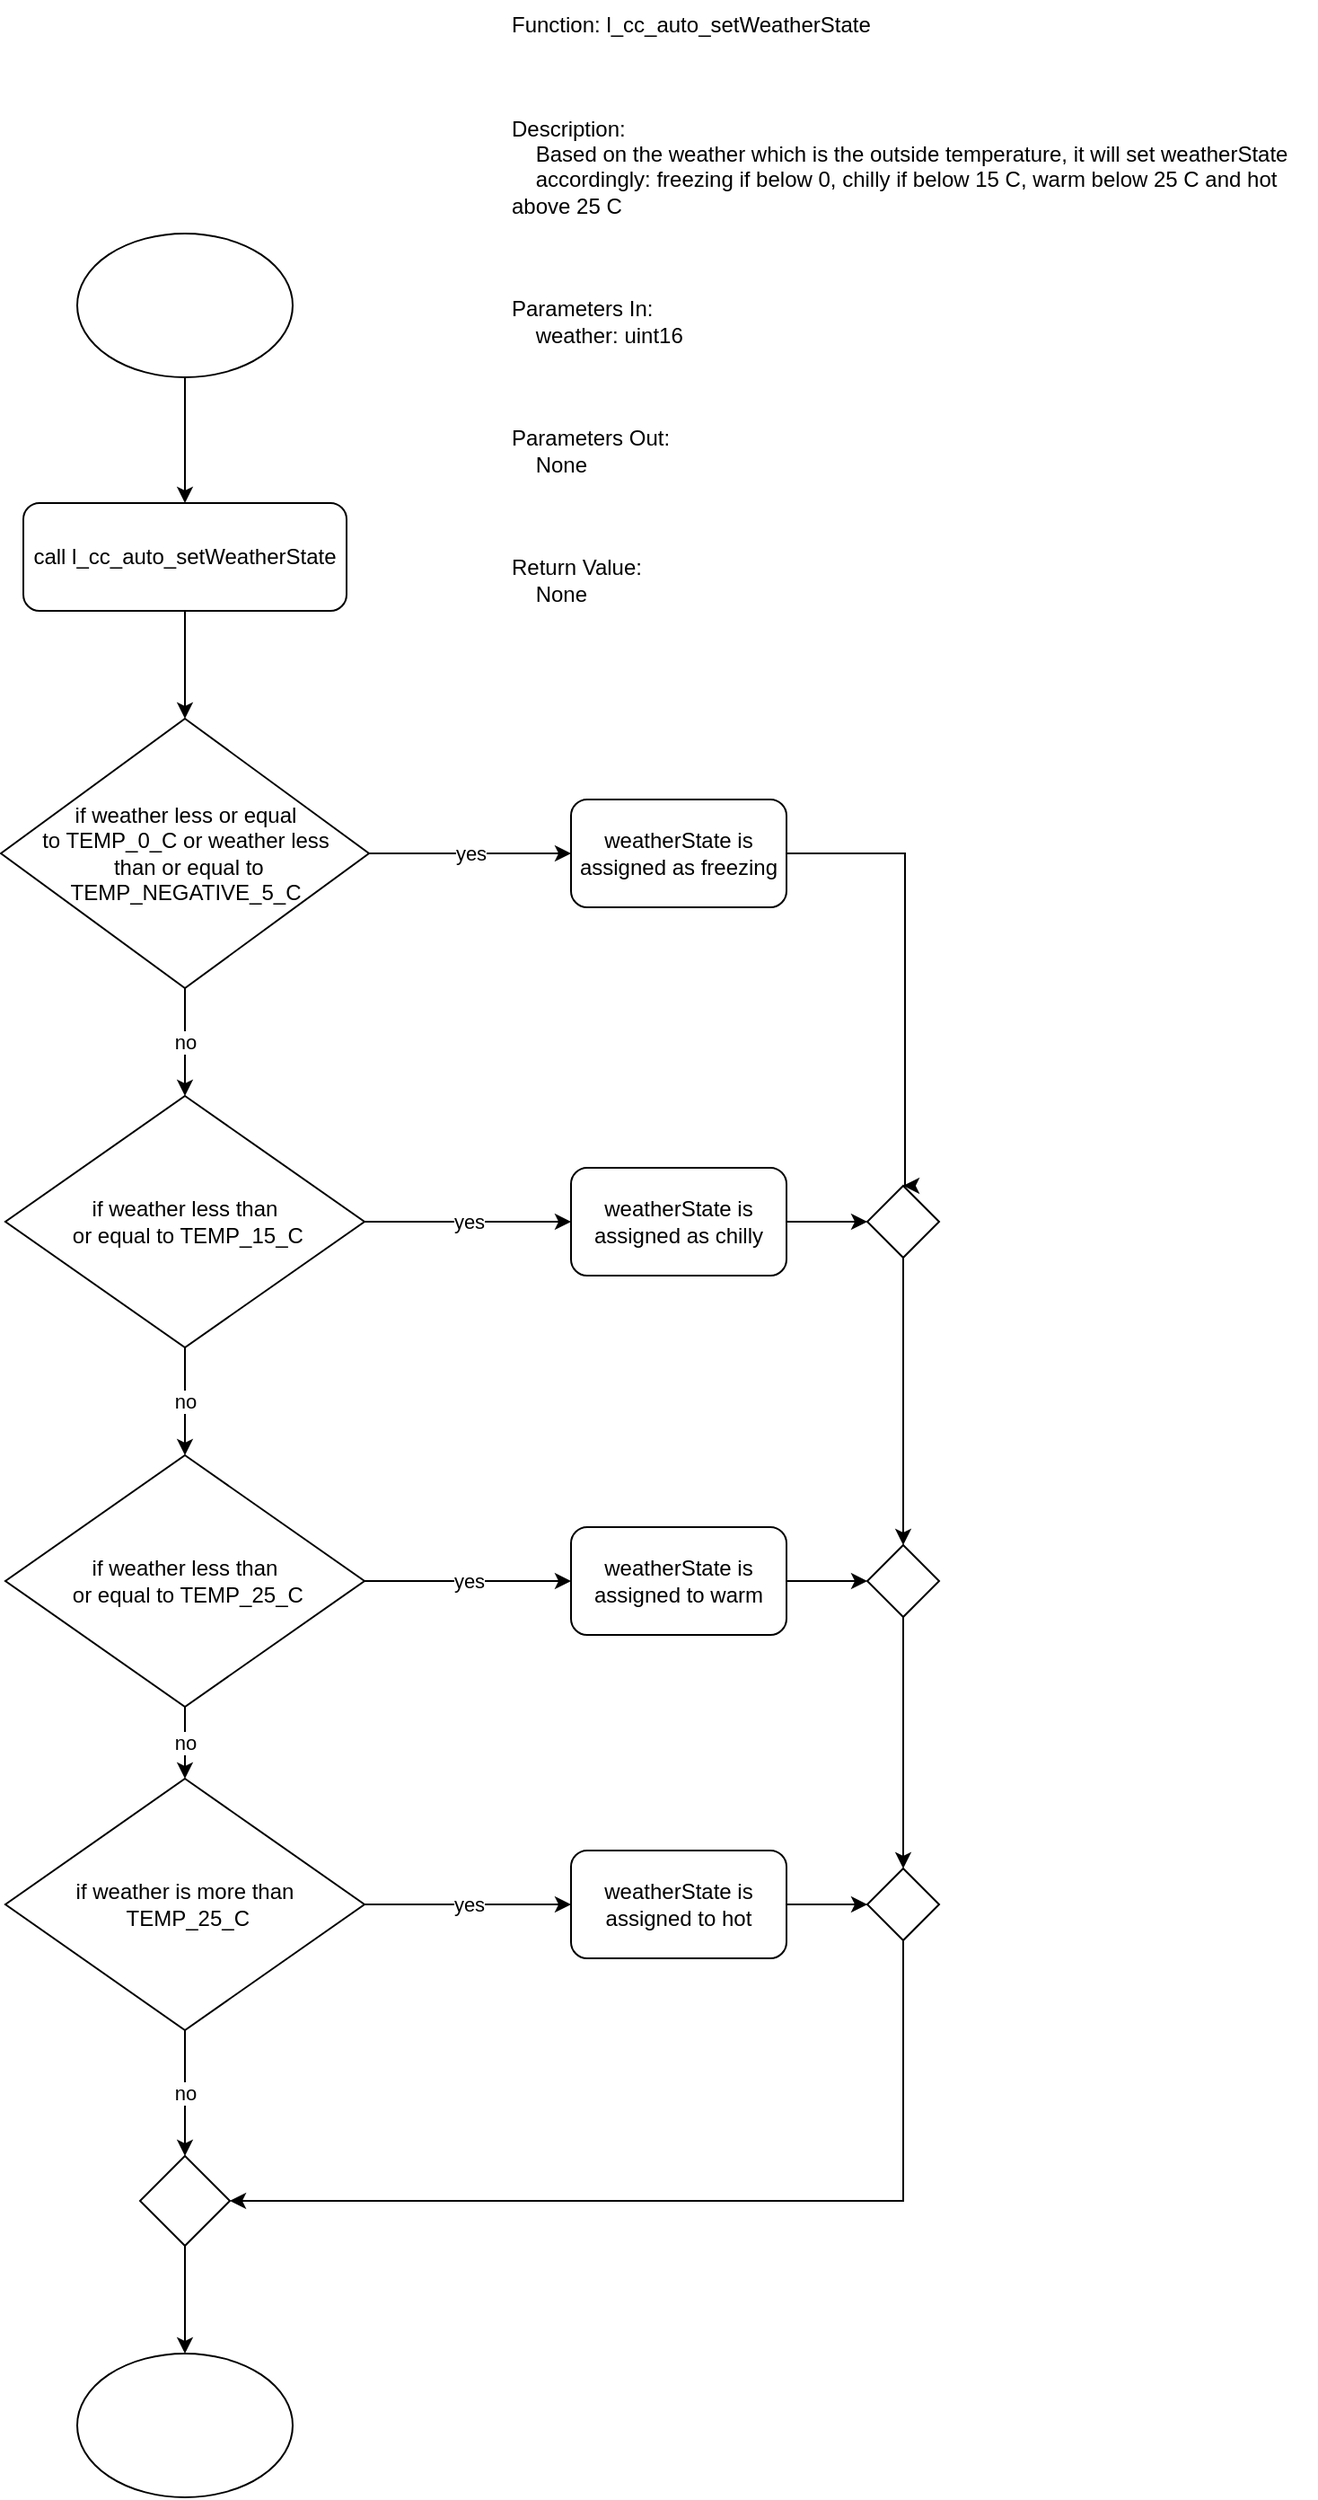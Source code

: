 <mxfile version="21.6.6" type="device">
  <diagram name="Page-1" id="KjDWf3tLVZ6ZIdkiQO_k">
    <mxGraphModel dx="1376" dy="768" grid="1" gridSize="10" guides="1" tooltips="1" connect="1" arrows="1" fold="1" page="1" pageScale="1" pageWidth="850" pageHeight="1100" background="#ffffff" math="0" shadow="0">
      <root>
        <mxCell id="0" />
        <mxCell id="1" parent="0" />
        <mxCell id="3ZPkQFTFad1fxASzTKeH-1" value="Function: l_cc_auto_setWeatherState&#xa;&#xa;&#xa;&#xa;Description:&#xa;    Based on the weather which is the outside temperature, it will set weatherState&#xa;    accordingly: freezing if below 0, chilly if below 15 C, warm below 25 C and hot above 25 C&#xa;&#xa;&#xa;&#xa;Parameters In:&#xa;    weather: uint16&#xa;&#xa;&#xa;&#xa;Parameters Out:&#xa;    None&#xa;&#xa;&#xa;&#xa;Return Value:&#xa;    None" style="text;whiteSpace=wrap;" vertex="1" parent="1">
          <mxGeometry x="390" y="20" width="450" height="380" as="geometry" />
        </mxCell>
        <mxCell id="3ZPkQFTFad1fxASzTKeH-3" style="edgeStyle=orthogonalEdgeStyle;rounded=0;orthogonalLoop=1;jettySize=auto;html=1;" edge="1" parent="1" source="3ZPkQFTFad1fxASzTKeH-2" target="3ZPkQFTFad1fxASzTKeH-4">
          <mxGeometry relative="1" as="geometry">
            <mxPoint x="210" y="300" as="targetPoint" />
          </mxGeometry>
        </mxCell>
        <mxCell id="3ZPkQFTFad1fxASzTKeH-2" value="" style="ellipse;whiteSpace=wrap;html=1;" vertex="1" parent="1">
          <mxGeometry x="150" y="150" width="120" height="80" as="geometry" />
        </mxCell>
        <mxCell id="3ZPkQFTFad1fxASzTKeH-5" style="edgeStyle=orthogonalEdgeStyle;rounded=0;orthogonalLoop=1;jettySize=auto;html=1;" edge="1" parent="1" source="3ZPkQFTFad1fxASzTKeH-4" target="3ZPkQFTFad1fxASzTKeH-6">
          <mxGeometry relative="1" as="geometry">
            <mxPoint x="210" y="430" as="targetPoint" />
          </mxGeometry>
        </mxCell>
        <mxCell id="3ZPkQFTFad1fxASzTKeH-4" value="call l_cc_auto_setWeatherState" style="rounded=1;whiteSpace=wrap;html=1;" vertex="1" parent="1">
          <mxGeometry x="120" y="300" width="180" height="60" as="geometry" />
        </mxCell>
        <mxCell id="3ZPkQFTFad1fxASzTKeH-7" value="yes" style="edgeStyle=orthogonalEdgeStyle;rounded=0;orthogonalLoop=1;jettySize=auto;html=1;exitX=1;exitY=0.5;exitDx=0;exitDy=0;" edge="1" parent="1" source="3ZPkQFTFad1fxASzTKeH-6" target="3ZPkQFTFad1fxASzTKeH-9">
          <mxGeometry relative="1" as="geometry">
            <mxPoint x="390" y="495" as="targetPoint" />
          </mxGeometry>
        </mxCell>
        <mxCell id="3ZPkQFTFad1fxASzTKeH-8" value="no" style="edgeStyle=orthogonalEdgeStyle;rounded=0;orthogonalLoop=1;jettySize=auto;html=1;" edge="1" parent="1" source="3ZPkQFTFad1fxASzTKeH-6" target="3ZPkQFTFad1fxASzTKeH-11">
          <mxGeometry relative="1" as="geometry">
            <mxPoint x="210" y="630" as="targetPoint" />
          </mxGeometry>
        </mxCell>
        <mxCell id="3ZPkQFTFad1fxASzTKeH-6" value="if weather less or equal &lt;br&gt;to TEMP_0_C or weather less&lt;br&gt;&amp;nbsp;than or equal to &lt;br&gt;TEMP_NEGATIVE_5_C" style="rhombus;whiteSpace=wrap;html=1;" vertex="1" parent="1">
          <mxGeometry x="107.5" y="420" width="205" height="150" as="geometry" />
        </mxCell>
        <mxCell id="3ZPkQFTFad1fxASzTKeH-26" style="edgeStyle=orthogonalEdgeStyle;rounded=0;orthogonalLoop=1;jettySize=auto;html=1;entryX=0.5;entryY=0;entryDx=0;entryDy=0;" edge="1" parent="1" source="3ZPkQFTFad1fxASzTKeH-9" target="3ZPkQFTFad1fxASzTKeH-28">
          <mxGeometry relative="1" as="geometry">
            <mxPoint x="610" y="660" as="targetPoint" />
            <Array as="points">
              <mxPoint x="611" y="495" />
            </Array>
          </mxGeometry>
        </mxCell>
        <mxCell id="3ZPkQFTFad1fxASzTKeH-9" value="weatherState is assigned as freezing" style="rounded=1;whiteSpace=wrap;html=1;" vertex="1" parent="1">
          <mxGeometry x="425" y="465" width="120" height="60" as="geometry" />
        </mxCell>
        <mxCell id="3ZPkQFTFad1fxASzTKeH-12" value="yes" style="edgeStyle=orthogonalEdgeStyle;rounded=0;orthogonalLoop=1;jettySize=auto;html=1;" edge="1" parent="1" source="3ZPkQFTFad1fxASzTKeH-11" target="3ZPkQFTFad1fxASzTKeH-13">
          <mxGeometry relative="1" as="geometry">
            <mxPoint x="430" y="700" as="targetPoint" />
          </mxGeometry>
        </mxCell>
        <mxCell id="3ZPkQFTFad1fxASzTKeH-15" value="no" style="edgeStyle=orthogonalEdgeStyle;rounded=0;orthogonalLoop=1;jettySize=auto;html=1;entryX=0.5;entryY=0;entryDx=0;entryDy=0;" edge="1" parent="1" source="3ZPkQFTFad1fxASzTKeH-11" target="3ZPkQFTFad1fxASzTKeH-17">
          <mxGeometry relative="1" as="geometry">
            <mxPoint x="210" y="820" as="targetPoint" />
          </mxGeometry>
        </mxCell>
        <mxCell id="3ZPkQFTFad1fxASzTKeH-11" value="if weather less than&lt;br&gt;&amp;nbsp;or equal to TEMP_15_C" style="rhombus;whiteSpace=wrap;html=1;" vertex="1" parent="1">
          <mxGeometry x="110" y="630" width="200" height="140" as="geometry" />
        </mxCell>
        <mxCell id="3ZPkQFTFad1fxASzTKeH-27" style="edgeStyle=orthogonalEdgeStyle;rounded=0;orthogonalLoop=1;jettySize=auto;html=1;" edge="1" parent="1" source="3ZPkQFTFad1fxASzTKeH-13" target="3ZPkQFTFad1fxASzTKeH-28">
          <mxGeometry relative="1" as="geometry">
            <mxPoint x="600" y="700" as="targetPoint" />
          </mxGeometry>
        </mxCell>
        <mxCell id="3ZPkQFTFad1fxASzTKeH-13" value="weatherState is assigned as chilly" style="rounded=1;whiteSpace=wrap;html=1;" vertex="1" parent="1">
          <mxGeometry x="425" y="670" width="120" height="60" as="geometry" />
        </mxCell>
        <mxCell id="3ZPkQFTFad1fxASzTKeH-19" value="yes" style="edgeStyle=orthogonalEdgeStyle;rounded=0;orthogonalLoop=1;jettySize=auto;html=1;" edge="1" parent="1" source="3ZPkQFTFad1fxASzTKeH-17" target="3ZPkQFTFad1fxASzTKeH-20">
          <mxGeometry relative="1" as="geometry">
            <mxPoint x="430" y="900" as="targetPoint" />
          </mxGeometry>
        </mxCell>
        <mxCell id="3ZPkQFTFad1fxASzTKeH-24" value="no" style="edgeStyle=orthogonalEdgeStyle;rounded=0;orthogonalLoop=1;jettySize=auto;html=1;entryX=0.5;entryY=0;entryDx=0;entryDy=0;" edge="1" parent="1" source="3ZPkQFTFad1fxASzTKeH-17" target="3ZPkQFTFad1fxASzTKeH-22">
          <mxGeometry relative="1" as="geometry" />
        </mxCell>
        <mxCell id="3ZPkQFTFad1fxASzTKeH-17" value="if weather less than&lt;br&gt;&amp;nbsp;or equal to TEMP_25_C" style="rhombus;whiteSpace=wrap;html=1;" vertex="1" parent="1">
          <mxGeometry x="110" y="830" width="200" height="140" as="geometry" />
        </mxCell>
        <mxCell id="3ZPkQFTFad1fxASzTKeH-31" style="edgeStyle=orthogonalEdgeStyle;rounded=0;orthogonalLoop=1;jettySize=auto;html=1;entryX=0;entryY=0.5;entryDx=0;entryDy=0;" edge="1" parent="1" source="3ZPkQFTFad1fxASzTKeH-20" target="3ZPkQFTFad1fxASzTKeH-30">
          <mxGeometry relative="1" as="geometry" />
        </mxCell>
        <mxCell id="3ZPkQFTFad1fxASzTKeH-20" value="weatherState is assigned to warm" style="rounded=1;whiteSpace=wrap;html=1;" vertex="1" parent="1">
          <mxGeometry x="425" y="870" width="120" height="60" as="geometry" />
        </mxCell>
        <mxCell id="3ZPkQFTFad1fxASzTKeH-21" value="yes" style="edgeStyle=orthogonalEdgeStyle;rounded=0;orthogonalLoop=1;jettySize=auto;html=1;" edge="1" parent="1" source="3ZPkQFTFad1fxASzTKeH-22" target="3ZPkQFTFad1fxASzTKeH-23">
          <mxGeometry relative="1" as="geometry">
            <mxPoint x="430" y="1080" as="targetPoint" />
          </mxGeometry>
        </mxCell>
        <mxCell id="3ZPkQFTFad1fxASzTKeH-25" value="no" style="edgeStyle=orthogonalEdgeStyle;rounded=0;orthogonalLoop=1;jettySize=auto;html=1;" edge="1" parent="1" source="3ZPkQFTFad1fxASzTKeH-22" target="3ZPkQFTFad1fxASzTKeH-36">
          <mxGeometry relative="1" as="geometry">
            <mxPoint x="210" y="1240" as="targetPoint" />
          </mxGeometry>
        </mxCell>
        <mxCell id="3ZPkQFTFad1fxASzTKeH-22" value="if weather is more than&lt;br&gt;&amp;nbsp;TEMP_25_C" style="rhombus;whiteSpace=wrap;html=1;" vertex="1" parent="1">
          <mxGeometry x="110" y="1010" width="200" height="140" as="geometry" />
        </mxCell>
        <mxCell id="3ZPkQFTFad1fxASzTKeH-33" style="edgeStyle=orthogonalEdgeStyle;rounded=0;orthogonalLoop=1;jettySize=auto;html=1;exitX=1;exitY=0.5;exitDx=0;exitDy=0;" edge="1" parent="1" source="3ZPkQFTFad1fxASzTKeH-23" target="3ZPkQFTFad1fxASzTKeH-34">
          <mxGeometry relative="1" as="geometry">
            <mxPoint x="590" y="1080" as="targetPoint" />
          </mxGeometry>
        </mxCell>
        <mxCell id="3ZPkQFTFad1fxASzTKeH-23" value="weatherState is assigned to hot" style="rounded=1;whiteSpace=wrap;html=1;" vertex="1" parent="1">
          <mxGeometry x="425" y="1050" width="120" height="60" as="geometry" />
        </mxCell>
        <mxCell id="3ZPkQFTFad1fxASzTKeH-29" style="edgeStyle=orthogonalEdgeStyle;rounded=0;orthogonalLoop=1;jettySize=auto;html=1;" edge="1" parent="1" source="3ZPkQFTFad1fxASzTKeH-28" target="3ZPkQFTFad1fxASzTKeH-30">
          <mxGeometry relative="1" as="geometry">
            <mxPoint x="610" y="880" as="targetPoint" />
          </mxGeometry>
        </mxCell>
        <mxCell id="3ZPkQFTFad1fxASzTKeH-28" value="" style="rhombus;whiteSpace=wrap;html=1;" vertex="1" parent="1">
          <mxGeometry x="590" y="680" width="40" height="40" as="geometry" />
        </mxCell>
        <mxCell id="3ZPkQFTFad1fxASzTKeH-32" style="edgeStyle=orthogonalEdgeStyle;rounded=0;orthogonalLoop=1;jettySize=auto;html=1;entryX=0.5;entryY=0;entryDx=0;entryDy=0;" edge="1" parent="1" source="3ZPkQFTFad1fxASzTKeH-30" target="3ZPkQFTFad1fxASzTKeH-34">
          <mxGeometry relative="1" as="geometry">
            <mxPoint x="620" y="1060" as="targetPoint" />
            <Array as="points">
              <mxPoint x="610" y="1060" />
            </Array>
          </mxGeometry>
        </mxCell>
        <mxCell id="3ZPkQFTFad1fxASzTKeH-30" value="" style="rhombus;whiteSpace=wrap;html=1;" vertex="1" parent="1">
          <mxGeometry x="590" y="880" width="40" height="40" as="geometry" />
        </mxCell>
        <mxCell id="3ZPkQFTFad1fxASzTKeH-37" style="edgeStyle=orthogonalEdgeStyle;rounded=0;orthogonalLoop=1;jettySize=auto;html=1;entryX=1;entryY=0.5;entryDx=0;entryDy=0;" edge="1" parent="1" source="3ZPkQFTFad1fxASzTKeH-34" target="3ZPkQFTFad1fxASzTKeH-36">
          <mxGeometry relative="1" as="geometry">
            <Array as="points">
              <mxPoint x="610" y="1245" />
            </Array>
          </mxGeometry>
        </mxCell>
        <mxCell id="3ZPkQFTFad1fxASzTKeH-34" value="" style="rhombus;whiteSpace=wrap;html=1;" vertex="1" parent="1">
          <mxGeometry x="590" y="1060" width="40" height="40" as="geometry" />
        </mxCell>
        <mxCell id="3ZPkQFTFad1fxASzTKeH-38" style="edgeStyle=orthogonalEdgeStyle;rounded=0;orthogonalLoop=1;jettySize=auto;html=1;entryX=0.5;entryY=0;entryDx=0;entryDy=0;" edge="1" parent="1" source="3ZPkQFTFad1fxASzTKeH-36" target="3ZPkQFTFad1fxASzTKeH-40">
          <mxGeometry relative="1" as="geometry">
            <mxPoint x="210" y="1310" as="targetPoint" />
          </mxGeometry>
        </mxCell>
        <mxCell id="3ZPkQFTFad1fxASzTKeH-36" value="" style="rhombus;whiteSpace=wrap;html=1;" vertex="1" parent="1">
          <mxGeometry x="185" y="1220" width="50" height="50" as="geometry" />
        </mxCell>
        <mxCell id="3ZPkQFTFad1fxASzTKeH-40" value="" style="ellipse;whiteSpace=wrap;html=1;" vertex="1" parent="1">
          <mxGeometry x="150" y="1330" width="120" height="80" as="geometry" />
        </mxCell>
      </root>
    </mxGraphModel>
  </diagram>
</mxfile>
